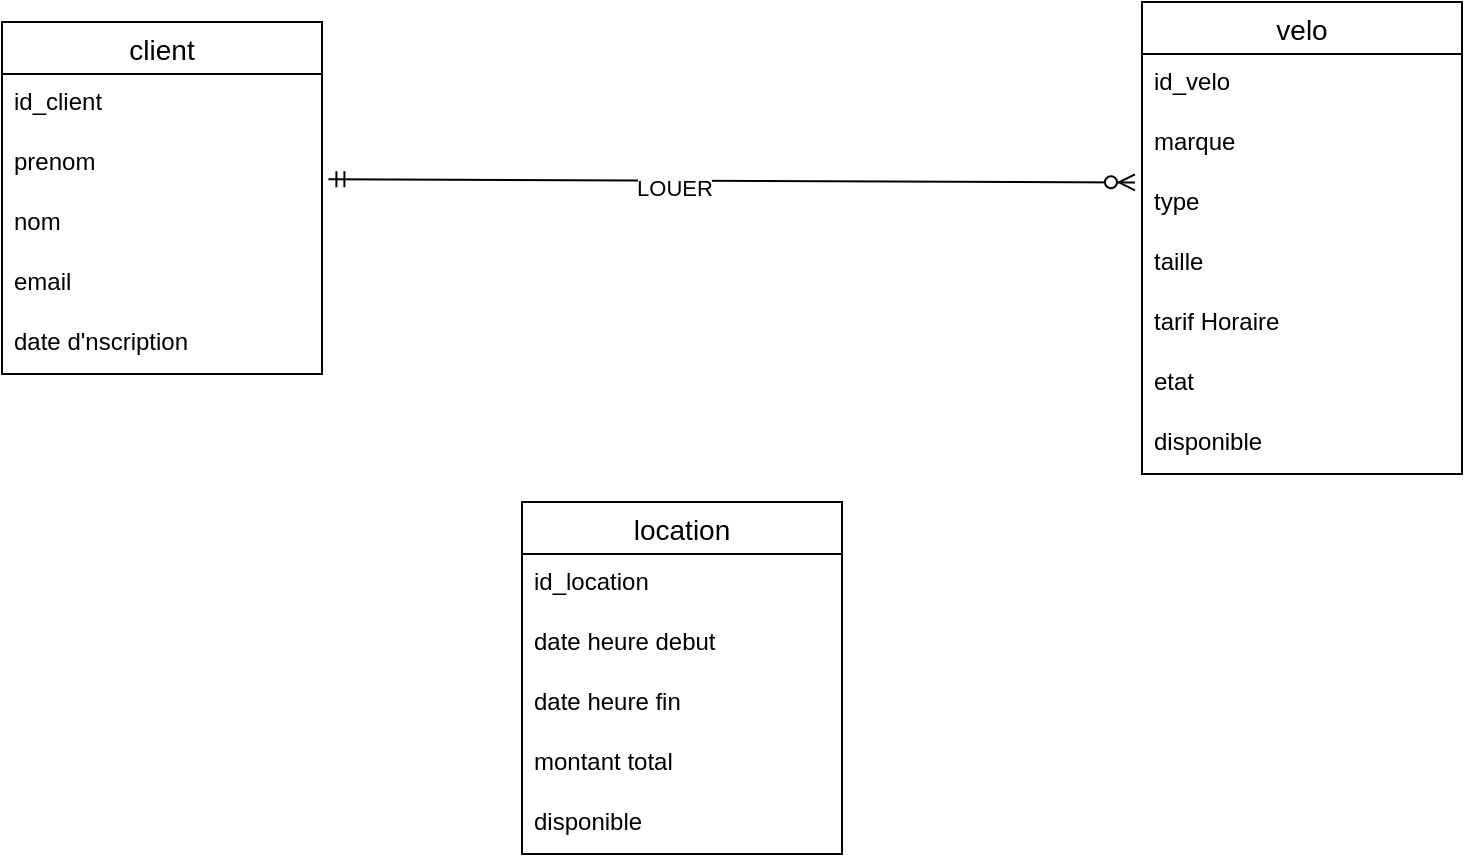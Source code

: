 <mxfile version="27.1.6">
  <diagram name="Page-1" id="jb_idGZiAFURv9QBHWWj">
    <mxGraphModel dx="1028" dy="554" grid="1" gridSize="10" guides="1" tooltips="1" connect="1" arrows="1" fold="1" page="1" pageScale="1" pageWidth="827" pageHeight="1169" math="0" shadow="0">
      <root>
        <mxCell id="0" />
        <mxCell id="1" parent="0" />
        <mxCell id="rJdL4cHPkk4T7Z23vX-A-1" value="client" style="swimlane;fontStyle=0;childLayout=stackLayout;horizontal=1;startSize=26;horizontalStack=0;resizeParent=1;resizeParentMax=0;resizeLast=0;collapsible=1;marginBottom=0;align=center;fontSize=14;" vertex="1" parent="1">
          <mxGeometry x="40" y="40" width="160" height="176" as="geometry" />
        </mxCell>
        <mxCell id="rJdL4cHPkk4T7Z23vX-A-2" value="id_client" style="text;strokeColor=none;fillColor=none;spacingLeft=4;spacingRight=4;overflow=hidden;rotatable=0;points=[[0,0.5],[1,0.5]];portConstraint=eastwest;fontSize=12;whiteSpace=wrap;html=1;" vertex="1" parent="rJdL4cHPkk4T7Z23vX-A-1">
          <mxGeometry y="26" width="160" height="30" as="geometry" />
        </mxCell>
        <mxCell id="rJdL4cHPkk4T7Z23vX-A-3" value="prenom" style="text;strokeColor=none;fillColor=none;spacingLeft=4;spacingRight=4;overflow=hidden;rotatable=0;points=[[0,0.5],[1,0.5]];portConstraint=eastwest;fontSize=12;whiteSpace=wrap;html=1;" vertex="1" parent="rJdL4cHPkk4T7Z23vX-A-1">
          <mxGeometry y="56" width="160" height="30" as="geometry" />
        </mxCell>
        <mxCell id="rJdL4cHPkk4T7Z23vX-A-5" value="nom" style="text;strokeColor=none;fillColor=none;spacingLeft=4;spacingRight=4;overflow=hidden;rotatable=0;points=[[0,0.5],[1,0.5]];portConstraint=eastwest;fontSize=12;whiteSpace=wrap;html=1;" vertex="1" parent="rJdL4cHPkk4T7Z23vX-A-1">
          <mxGeometry y="86" width="160" height="30" as="geometry" />
        </mxCell>
        <mxCell id="rJdL4cHPkk4T7Z23vX-A-6" value="email" style="text;strokeColor=none;fillColor=none;spacingLeft=4;spacingRight=4;overflow=hidden;rotatable=0;points=[[0,0.5],[1,0.5]];portConstraint=eastwest;fontSize=12;whiteSpace=wrap;html=1;" vertex="1" parent="rJdL4cHPkk4T7Z23vX-A-1">
          <mxGeometry y="116" width="160" height="30" as="geometry" />
        </mxCell>
        <mxCell id="rJdL4cHPkk4T7Z23vX-A-4" value="date d&#39;nscription" style="text;strokeColor=none;fillColor=none;spacingLeft=4;spacingRight=4;overflow=hidden;rotatable=0;points=[[0,0.5],[1,0.5]];portConstraint=eastwest;fontSize=12;whiteSpace=wrap;html=1;" vertex="1" parent="rJdL4cHPkk4T7Z23vX-A-1">
          <mxGeometry y="146" width="160" height="30" as="geometry" />
        </mxCell>
        <mxCell id="rJdL4cHPkk4T7Z23vX-A-7" value="velo" style="swimlane;fontStyle=0;childLayout=stackLayout;horizontal=1;startSize=26;horizontalStack=0;resizeParent=1;resizeParentMax=0;resizeLast=0;collapsible=1;marginBottom=0;align=center;fontSize=14;" vertex="1" parent="1">
          <mxGeometry x="610" y="30" width="160" height="236" as="geometry" />
        </mxCell>
        <mxCell id="rJdL4cHPkk4T7Z23vX-A-8" value="id_velo" style="text;strokeColor=none;fillColor=none;spacingLeft=4;spacingRight=4;overflow=hidden;rotatable=0;points=[[0,0.5],[1,0.5]];portConstraint=eastwest;fontSize=12;whiteSpace=wrap;html=1;" vertex="1" parent="rJdL4cHPkk4T7Z23vX-A-7">
          <mxGeometry y="26" width="160" height="30" as="geometry" />
        </mxCell>
        <mxCell id="rJdL4cHPkk4T7Z23vX-A-9" value="marque" style="text;strokeColor=none;fillColor=none;spacingLeft=4;spacingRight=4;overflow=hidden;rotatable=0;points=[[0,0.5],[1,0.5]];portConstraint=eastwest;fontSize=12;whiteSpace=wrap;html=1;" vertex="1" parent="rJdL4cHPkk4T7Z23vX-A-7">
          <mxGeometry y="56" width="160" height="30" as="geometry" />
        </mxCell>
        <mxCell id="rJdL4cHPkk4T7Z23vX-A-10" value="type" style="text;strokeColor=none;fillColor=none;spacingLeft=4;spacingRight=4;overflow=hidden;rotatable=0;points=[[0,0.5],[1,0.5]];portConstraint=eastwest;fontSize=12;whiteSpace=wrap;html=1;" vertex="1" parent="rJdL4cHPkk4T7Z23vX-A-7">
          <mxGeometry y="86" width="160" height="30" as="geometry" />
        </mxCell>
        <mxCell id="rJdL4cHPkk4T7Z23vX-A-11" value="taille" style="text;strokeColor=none;fillColor=none;spacingLeft=4;spacingRight=4;overflow=hidden;rotatable=0;points=[[0,0.5],[1,0.5]];portConstraint=eastwest;fontSize=12;whiteSpace=wrap;html=1;" vertex="1" parent="rJdL4cHPkk4T7Z23vX-A-7">
          <mxGeometry y="116" width="160" height="30" as="geometry" />
        </mxCell>
        <mxCell id="rJdL4cHPkk4T7Z23vX-A-13" value="tarif Horaire" style="text;strokeColor=none;fillColor=none;spacingLeft=4;spacingRight=4;overflow=hidden;rotatable=0;points=[[0,0.5],[1,0.5]];portConstraint=eastwest;fontSize=12;whiteSpace=wrap;html=1;" vertex="1" parent="rJdL4cHPkk4T7Z23vX-A-7">
          <mxGeometry y="146" width="160" height="30" as="geometry" />
        </mxCell>
        <mxCell id="rJdL4cHPkk4T7Z23vX-A-14" value="etat" style="text;strokeColor=none;fillColor=none;spacingLeft=4;spacingRight=4;overflow=hidden;rotatable=0;points=[[0,0.5],[1,0.5]];portConstraint=eastwest;fontSize=12;whiteSpace=wrap;html=1;" vertex="1" parent="rJdL4cHPkk4T7Z23vX-A-7">
          <mxGeometry y="176" width="160" height="30" as="geometry" />
        </mxCell>
        <mxCell id="rJdL4cHPkk4T7Z23vX-A-23" value="disponible" style="text;strokeColor=none;fillColor=none;spacingLeft=4;spacingRight=4;overflow=hidden;rotatable=0;points=[[0,0.5],[1,0.5]];portConstraint=eastwest;fontSize=12;whiteSpace=wrap;html=1;" vertex="1" parent="rJdL4cHPkk4T7Z23vX-A-7">
          <mxGeometry y="206" width="160" height="30" as="geometry" />
        </mxCell>
        <mxCell id="rJdL4cHPkk4T7Z23vX-A-15" value="location" style="swimlane;fontStyle=0;childLayout=stackLayout;horizontal=1;startSize=26;horizontalStack=0;resizeParent=1;resizeParentMax=0;resizeLast=0;collapsible=1;marginBottom=0;align=center;fontSize=14;" vertex="1" parent="1">
          <mxGeometry x="300" y="280" width="160" height="176" as="geometry" />
        </mxCell>
        <mxCell id="rJdL4cHPkk4T7Z23vX-A-16" value="id_location" style="text;strokeColor=none;fillColor=none;spacingLeft=4;spacingRight=4;overflow=hidden;rotatable=0;points=[[0,0.5],[1,0.5]];portConstraint=eastwest;fontSize=12;whiteSpace=wrap;html=1;" vertex="1" parent="rJdL4cHPkk4T7Z23vX-A-15">
          <mxGeometry y="26" width="160" height="30" as="geometry" />
        </mxCell>
        <mxCell id="rJdL4cHPkk4T7Z23vX-A-19" value="date heure debut" style="text;strokeColor=none;fillColor=none;spacingLeft=4;spacingRight=4;overflow=hidden;rotatable=0;points=[[0,0.5],[1,0.5]];portConstraint=eastwest;fontSize=12;whiteSpace=wrap;html=1;" vertex="1" parent="rJdL4cHPkk4T7Z23vX-A-15">
          <mxGeometry y="56" width="160" height="30" as="geometry" />
        </mxCell>
        <mxCell id="rJdL4cHPkk4T7Z23vX-A-20" value="date heure fin" style="text;strokeColor=none;fillColor=none;spacingLeft=4;spacingRight=4;overflow=hidden;rotatable=0;points=[[0,0.5],[1,0.5]];portConstraint=eastwest;fontSize=12;whiteSpace=wrap;html=1;" vertex="1" parent="rJdL4cHPkk4T7Z23vX-A-15">
          <mxGeometry y="86" width="160" height="30" as="geometry" />
        </mxCell>
        <mxCell id="rJdL4cHPkk4T7Z23vX-A-21" value="montant total" style="text;strokeColor=none;fillColor=none;spacingLeft=4;spacingRight=4;overflow=hidden;rotatable=0;points=[[0,0.5],[1,0.5]];portConstraint=eastwest;fontSize=12;whiteSpace=wrap;html=1;" vertex="1" parent="rJdL4cHPkk4T7Z23vX-A-15">
          <mxGeometry y="116" width="160" height="30" as="geometry" />
        </mxCell>
        <mxCell id="rJdL4cHPkk4T7Z23vX-A-22" value="disponible" style="text;strokeColor=none;fillColor=none;spacingLeft=4;spacingRight=4;overflow=hidden;rotatable=0;points=[[0,0.5],[1,0.5]];portConstraint=eastwest;fontSize=12;whiteSpace=wrap;html=1;" vertex="1" parent="rJdL4cHPkk4T7Z23vX-A-15">
          <mxGeometry y="146" width="160" height="30" as="geometry" />
        </mxCell>
        <mxCell id="rJdL4cHPkk4T7Z23vX-A-53" value="" style="fontSize=12;html=1;endArrow=ERzeroToMany;startArrow=ERmandOne;rounded=0;exitX=1.02;exitY=0.753;exitDx=0;exitDy=0;exitPerimeter=0;entryX=-0.022;entryY=0.14;entryDx=0;entryDy=0;entryPerimeter=0;" edge="1" parent="1" source="rJdL4cHPkk4T7Z23vX-A-3" target="rJdL4cHPkk4T7Z23vX-A-10">
          <mxGeometry width="100" height="100" relative="1" as="geometry">
            <mxPoint x="380" y="340" as="sourcePoint" />
            <mxPoint x="480" y="240" as="targetPoint" />
          </mxGeometry>
        </mxCell>
        <mxCell id="rJdL4cHPkk4T7Z23vX-A-54" value="LOUER" style="edgeLabel;html=1;align=center;verticalAlign=middle;resizable=0;points=[];" vertex="1" connectable="0" parent="rJdL4cHPkk4T7Z23vX-A-53">
          <mxGeometry x="-0.141" y="-3" relative="1" as="geometry">
            <mxPoint as="offset" />
          </mxGeometry>
        </mxCell>
      </root>
    </mxGraphModel>
  </diagram>
</mxfile>
